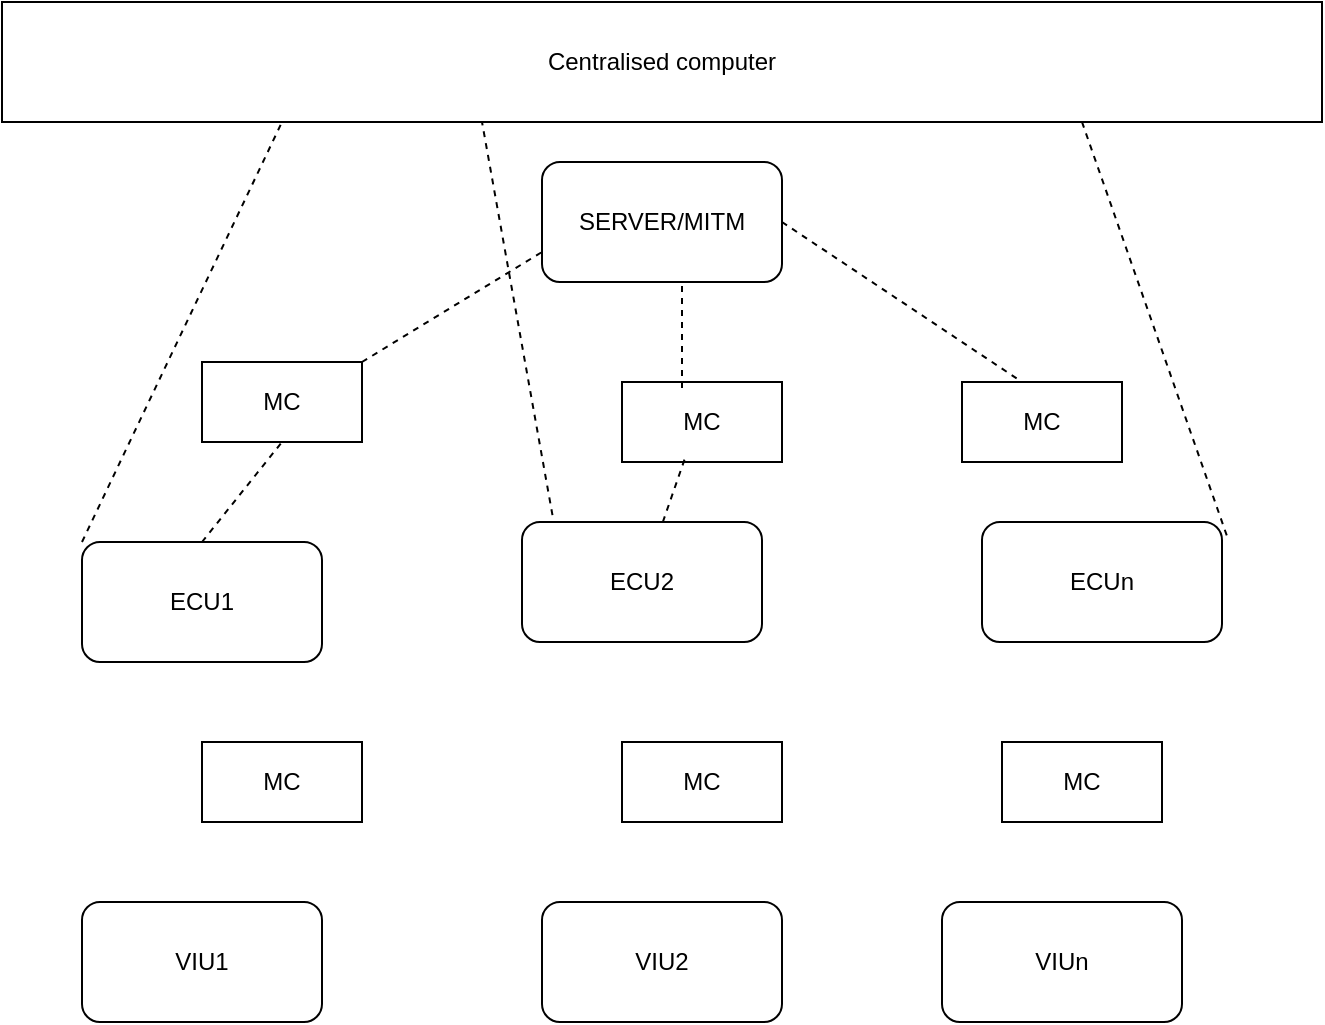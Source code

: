 <mxfile version="24.3.0" type="github">
  <diagram name="Page-1" id="zO6RmrkYbcABOhL9g-xg">
    <mxGraphModel dx="1050" dy="565" grid="1" gridSize="10" guides="1" tooltips="1" connect="1" arrows="1" fold="1" page="1" pageScale="1" pageWidth="850" pageHeight="1100" math="0" shadow="0">
      <root>
        <mxCell id="0" />
        <mxCell id="1" parent="0" />
        <mxCell id="hEehkBUqV5FpCipVYmQF-1" value="SERVER/MITM" style="rounded=1;whiteSpace=wrap;html=1;" vertex="1" parent="1">
          <mxGeometry x="420" y="90" width="120" height="60" as="geometry" />
        </mxCell>
        <mxCell id="hEehkBUqV5FpCipVYmQF-2" value="ECU1" style="rounded=1;whiteSpace=wrap;html=1;" vertex="1" parent="1">
          <mxGeometry x="190" y="280" width="120" height="60" as="geometry" />
        </mxCell>
        <mxCell id="hEehkBUqV5FpCipVYmQF-3" value="ECU2" style="rounded=1;whiteSpace=wrap;html=1;" vertex="1" parent="1">
          <mxGeometry x="410" y="270" width="120" height="60" as="geometry" />
        </mxCell>
        <mxCell id="hEehkBUqV5FpCipVYmQF-4" value="ECUn" style="rounded=1;whiteSpace=wrap;html=1;" vertex="1" parent="1">
          <mxGeometry x="640" y="270" width="120" height="60" as="geometry" />
        </mxCell>
        <mxCell id="hEehkBUqV5FpCipVYmQF-6" value="MC" style="rounded=0;whiteSpace=wrap;html=1;" vertex="1" parent="1">
          <mxGeometry x="250" y="190" width="80" height="40" as="geometry" />
        </mxCell>
        <mxCell id="hEehkBUqV5FpCipVYmQF-7" value="MC" style="rounded=0;whiteSpace=wrap;html=1;" vertex="1" parent="1">
          <mxGeometry x="460" y="200" width="80" height="40" as="geometry" />
        </mxCell>
        <mxCell id="hEehkBUqV5FpCipVYmQF-8" value="MC" style="rounded=0;whiteSpace=wrap;html=1;" vertex="1" parent="1">
          <mxGeometry x="630" y="200" width="80" height="40" as="geometry" />
        </mxCell>
        <mxCell id="hEehkBUqV5FpCipVYmQF-9" value="MC" style="rounded=0;whiteSpace=wrap;html=1;" vertex="1" parent="1">
          <mxGeometry x="250" y="380" width="80" height="40" as="geometry" />
        </mxCell>
        <mxCell id="hEehkBUqV5FpCipVYmQF-10" value="MC" style="rounded=0;whiteSpace=wrap;html=1;" vertex="1" parent="1">
          <mxGeometry x="460" y="380" width="80" height="40" as="geometry" />
        </mxCell>
        <mxCell id="hEehkBUqV5FpCipVYmQF-11" value="MC" style="rounded=0;whiteSpace=wrap;html=1;" vertex="1" parent="1">
          <mxGeometry x="650" y="380" width="80" height="40" as="geometry" />
        </mxCell>
        <mxCell id="hEehkBUqV5FpCipVYmQF-12" value="VIU1" style="rounded=1;whiteSpace=wrap;html=1;" vertex="1" parent="1">
          <mxGeometry x="190" y="460" width="120" height="60" as="geometry" />
        </mxCell>
        <mxCell id="hEehkBUqV5FpCipVYmQF-13" value="VIU2" style="rounded=1;whiteSpace=wrap;html=1;" vertex="1" parent="1">
          <mxGeometry x="420" y="460" width="120" height="60" as="geometry" />
        </mxCell>
        <mxCell id="hEehkBUqV5FpCipVYmQF-14" value="VIUn" style="rounded=1;whiteSpace=wrap;html=1;" vertex="1" parent="1">
          <mxGeometry x="620" y="460" width="120" height="60" as="geometry" />
        </mxCell>
        <mxCell id="hEehkBUqV5FpCipVYmQF-15" value="Centralised computer" style="rounded=0;whiteSpace=wrap;html=1;" vertex="1" parent="1">
          <mxGeometry x="150" y="10" width="660" height="60" as="geometry" />
        </mxCell>
        <mxCell id="hEehkBUqV5FpCipVYmQF-16" value="" style="endArrow=none;dashed=1;html=1;rounded=0;entryX=0;entryY=0.75;entryDx=0;entryDy=0;" edge="1" parent="1" target="hEehkBUqV5FpCipVYmQF-1">
          <mxGeometry width="50" height="50" relative="1" as="geometry">
            <mxPoint x="330" y="190" as="sourcePoint" />
            <mxPoint x="380" y="140" as="targetPoint" />
          </mxGeometry>
        </mxCell>
        <mxCell id="hEehkBUqV5FpCipVYmQF-17" value="" style="endArrow=none;dashed=1;html=1;rounded=0;exitX=0.375;exitY=-0.175;exitDx=0;exitDy=0;exitPerimeter=0;" edge="1" parent="1">
          <mxGeometry width="50" height="50" relative="1" as="geometry">
            <mxPoint x="490" y="203" as="sourcePoint" />
            <mxPoint x="490" y="150" as="targetPoint" />
          </mxGeometry>
        </mxCell>
        <mxCell id="hEehkBUqV5FpCipVYmQF-18" value="" style="endArrow=none;dashed=1;html=1;rounded=0;exitX=1;exitY=0.5;exitDx=0;exitDy=0;" edge="1" parent="1" source="hEehkBUqV5FpCipVYmQF-1">
          <mxGeometry width="50" height="50" relative="1" as="geometry">
            <mxPoint x="610" y="170" as="sourcePoint" />
            <mxPoint x="660" y="200" as="targetPoint" />
          </mxGeometry>
        </mxCell>
        <mxCell id="hEehkBUqV5FpCipVYmQF-19" value="" style="endArrow=none;dashed=1;html=1;rounded=0;entryX=0;entryY=0.75;entryDx=0;entryDy=0;exitX=0;exitY=0;exitDx=0;exitDy=0;" edge="1" parent="1" source="hEehkBUqV5FpCipVYmQF-2">
          <mxGeometry width="50" height="50" relative="1" as="geometry">
            <mxPoint x="200" y="125" as="sourcePoint" />
            <mxPoint x="290" y="70" as="targetPoint" />
          </mxGeometry>
        </mxCell>
        <mxCell id="hEehkBUqV5FpCipVYmQF-20" value="" style="endArrow=none;dashed=1;html=1;rounded=0;entryX=0.395;entryY=0.945;entryDx=0;entryDy=0;entryPerimeter=0;" edge="1" parent="1" source="hEehkBUqV5FpCipVYmQF-3" target="hEehkBUqV5FpCipVYmQF-7">
          <mxGeometry width="50" height="50" relative="1" as="geometry">
            <mxPoint x="490" y="283" as="sourcePoint" />
            <mxPoint x="493" y="250" as="targetPoint" />
          </mxGeometry>
        </mxCell>
        <mxCell id="hEehkBUqV5FpCipVYmQF-21" value="" style="endArrow=none;dashed=1;html=1;rounded=0;exitX=1;exitY=0.5;exitDx=0;exitDy=0;entryX=1.023;entryY=0.13;entryDx=0;entryDy=0;entryPerimeter=0;" edge="1" parent="1" target="hEehkBUqV5FpCipVYmQF-4">
          <mxGeometry width="50" height="50" relative="1" as="geometry">
            <mxPoint x="690" y="70" as="sourcePoint" />
            <mxPoint x="810" y="150" as="targetPoint" />
          </mxGeometry>
        </mxCell>
        <mxCell id="hEehkBUqV5FpCipVYmQF-22" value="" style="endArrow=none;dashed=1;html=1;rounded=0;entryX=0.75;entryY=1;entryDx=0;entryDy=0;exitX=0.5;exitY=0;exitDx=0;exitDy=0;" edge="1" parent="1" source="hEehkBUqV5FpCipVYmQF-2">
          <mxGeometry width="50" height="50" relative="1" as="geometry">
            <mxPoint x="260" y="270" as="sourcePoint" />
            <mxPoint x="290" y="230" as="targetPoint" />
          </mxGeometry>
        </mxCell>
        <mxCell id="hEehkBUqV5FpCipVYmQF-24" value="" style="endArrow=none;dashed=1;html=1;rounded=0;exitX=0.127;exitY=-0.057;exitDx=0;exitDy=0;exitPerimeter=0;" edge="1" parent="1" source="hEehkBUqV5FpCipVYmQF-3">
          <mxGeometry width="50" height="50" relative="1" as="geometry">
            <mxPoint x="390" y="123" as="sourcePoint" />
            <mxPoint x="390" y="70" as="targetPoint" />
          </mxGeometry>
        </mxCell>
      </root>
    </mxGraphModel>
  </diagram>
</mxfile>
